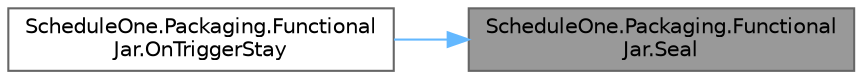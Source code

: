 digraph "ScheduleOne.Packaging.FunctionalJar.Seal"
{
 // LATEX_PDF_SIZE
  bgcolor="transparent";
  edge [fontname=Helvetica,fontsize=10,labelfontname=Helvetica,labelfontsize=10];
  node [fontname=Helvetica,fontsize=10,shape=box,height=0.2,width=0.4];
  rankdir="RL";
  Node1 [id="Node000001",label="ScheduleOne.Packaging.Functional\lJar.Seal",height=0.2,width=0.4,color="gray40", fillcolor="grey60", style="filled", fontcolor="black",tooltip=" "];
  Node1 -> Node2 [id="edge1_Node000001_Node000002",dir="back",color="steelblue1",style="solid",tooltip=" "];
  Node2 [id="Node000002",label="ScheduleOne.Packaging.Functional\lJar.OnTriggerStay",height=0.2,width=0.4,color="grey40", fillcolor="white", style="filled",URL="$class_schedule_one_1_1_packaging_1_1_functional_jar.html#a47868cd8e33be169d6d40db36e679f70",tooltip=" "];
}
